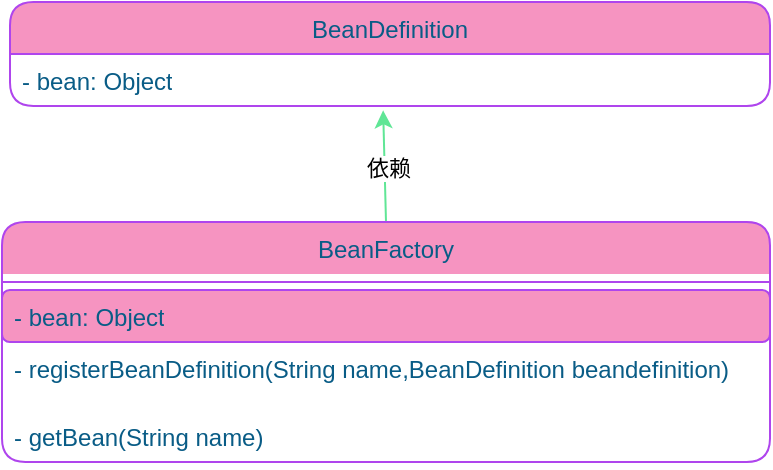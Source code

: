 <mxfile version="21.6.1" type="device">
  <diagram name="第 1 页" id="PoqUMuXy_MstU615334a">
    <mxGraphModel dx="918" dy="587" grid="0" gridSize="10" guides="1" tooltips="1" connect="1" arrows="1" fold="1" page="1" pageScale="1" pageWidth="827" pageHeight="1169" background="#ffffff" math="0" shadow="0">
      <root>
        <mxCell id="0" />
        <mxCell id="1" parent="0" />
        <mxCell id="Gok4NgtjIcmaXpCijLfn-15" value="BeanDefinition" style="swimlane;fontStyle=0;align=center;verticalAlign=top;childLayout=stackLayout;horizontal=1;startSize=26;horizontalStack=0;resizeParent=1;resizeParentMax=0;resizeLast=0;collapsible=1;marginBottom=0;fillColor=#F694C1;strokeColor=#AF45ED;whiteSpace=wrap;labelBorderColor=none;strokeWidth=1;points=[[0,0,0,0,0],[0,0.25,0,0,0],[0,0.5,0,0,0],[0,0.75,0,0,0],[0,1,0,0,0],[0.09,1,0,0,0],[0.14,1,0,0,0],[0.17,1,0,0,0],[0.18,1,0,0,0],[0.25,0,0,0,0],[0.25,1,0,0,0],[0.27,1,0,0,0],[0.29,1,0,0,0],[0.33,1,0,0,0],[0.36,1,0,0,0],[0.43,1,0,0,0],[0.45,1,0,0,0],[0.5,0,0,0,0],[0.5,1,0,0,0],[0.55,1,0,0,0],[0.57,1,0,0,0],[0.64,1,0,0,0],[0.67,1,0,0,0],[0.71,1,0,0,0],[0.73,1,0,0,0],[0.75,0,0,0,0],[0.75,1,0,0,0],[0.82,1,0,0,0],[0.83,1,0,0,0],[0.86,1,0,0,0],[0.91,1,0,0,0],[1,0,0,0,0],[1,0.25,0,0,0],[1,0.5,0,0,0],[1,0.75,0,0,0],[1,1,0,0,0]];rounded=1;labelBackgroundColor=none;fontColor=#095C86;" parent="1" vertex="1">
          <mxGeometry x="262" y="80" width="380" height="52" as="geometry">
            <mxRectangle x="254" y="121" width="130" height="30" as="alternateBounds" />
          </mxGeometry>
        </mxCell>
        <mxCell id="Gok4NgtjIcmaXpCijLfn-16" value="- bean: Object" style="text;strokeColor=none;fillColor=none;align=left;verticalAlign=top;spacingLeft=4;spacingRight=4;overflow=hidden;rotatable=0;points=[[0,0.5],[1,0.5]];portConstraint=eastwest;whiteSpace=wrap;labelBorderColor=none;fontStyle=0;rounded=1;labelBackgroundColor=none;fontColor=#095C86;" parent="Gok4NgtjIcmaXpCijLfn-15" vertex="1">
          <mxGeometry y="26" width="380" height="26" as="geometry" />
        </mxCell>
        <mxCell id="PG_ytUh3_s47SWWALbNL-8" style="rounded=1;orthogonalLoop=1;jettySize=auto;html=1;exitX=0.5;exitY=0;exitDx=0;exitDy=0;exitPerimeter=0;entryX=0.491;entryY=1.084;entryDx=0;entryDy=0;entryPerimeter=0;strokeWidth=1;labelBackgroundColor=none;strokeColor=#60E696;fontColor=default;" parent="1" source="Gok4NgtjIcmaXpCijLfn-63" target="Gok4NgtjIcmaXpCijLfn-16" edge="1">
          <mxGeometry relative="1" as="geometry" />
        </mxCell>
        <mxCell id="AZC4j91YAzYp9-6fn-h9-1" value="依赖" style="edgeLabel;html=1;align=center;verticalAlign=middle;resizable=0;points=[];" vertex="1" connectable="0" parent="PG_ytUh3_s47SWWALbNL-8">
          <mxGeometry x="-0.054" y="-1" relative="1" as="geometry">
            <mxPoint y="-1" as="offset" />
          </mxGeometry>
        </mxCell>
        <mxCell id="Gok4NgtjIcmaXpCijLfn-63" value="BeanFactory" style="swimlane;fontStyle=0;align=center;verticalAlign=top;childLayout=stackLayout;horizontal=1;startSize=26;horizontalStack=0;resizeParent=1;resizeParentMax=0;resizeLast=0;collapsible=1;marginBottom=0;fillColor=#F694C1;strokeColor=#AF45ED;whiteSpace=wrap;labelBorderColor=none;swimlaneLine=0;shadow=0;glass=0;rotation=0;direction=east;points=[[0,0,0,0,0],[0,0.25,0,0,0],[0,0.5,0,0,0],[0,0.75,0,0,0],[0,1,0,0,0],[0.09,0,0,0,0],[0.18,0,0,0,0],[0.25,0,0,0,0],[0.25,1,0,0,0],[0.27,0,0,0,0],[0.36,0,0,0,0],[0.45,0,0,0,0],[0.5,0,0,0,0],[0.5,1,0,0,0],[0.55,0,0,0,0],[0.64,0,0,0,0],[0.73,0,0,0,0],[0.75,0,0,0,0],[0.75,1,0,0,0],[0.82,0,0,0,0],[0.91,0,0,0,0],[1,0,0,0,0],[1,0.25,0,0,0],[1,0.5,0,0,0],[1,0.75,0,0,0],[1,1,0,0,0]];movable=1;resizable=1;rotatable=1;deletable=1;editable=1;locked=0;connectable=1;rounded=1;labelBackgroundColor=none;fontColor=#095C86;" parent="1" vertex="1">
          <mxGeometry x="258" y="190" width="384" height="120" as="geometry">
            <mxRectangle x="254" y="270" width="110" height="30" as="alternateBounds" />
          </mxGeometry>
        </mxCell>
        <mxCell id="Gok4NgtjIcmaXpCijLfn-65" value="" style="line;strokeWidth=1;fillColor=none;align=left;verticalAlign=middle;spacingTop=-1;spacingLeft=3;spacingRight=3;rotatable=0;labelPosition=right;points=[];portConstraint=eastwest;strokeColor=#AF45ED;whiteSpace=wrap;labelBorderColor=none;fontStyle=0;rounded=1;labelBackgroundColor=none;fontColor=#095C86;" parent="Gok4NgtjIcmaXpCijLfn-63" vertex="1">
          <mxGeometry y="26" width="384" height="8" as="geometry" />
        </mxCell>
        <mxCell id="Gok4NgtjIcmaXpCijLfn-64" value="- bean: Object" style="text;strokeColor=#AF45ED;fillColor=#F694C1;align=left;verticalAlign=top;spacingLeft=4;spacingRight=4;overflow=hidden;rotatable=1;points=[[0,0.5],[1,0.5]];portConstraint=eastwest;whiteSpace=wrap;labelBorderColor=none;fontStyle=0;movable=1;resizable=1;deletable=1;editable=1;locked=0;connectable=1;rounded=1;labelBackgroundColor=none;fontColor=#095C86;" parent="Gok4NgtjIcmaXpCijLfn-63" vertex="1">
          <mxGeometry y="34" width="384" height="26" as="geometry" />
        </mxCell>
        <mxCell id="Gok4NgtjIcmaXpCijLfn-68" value="- registerBeanDefinition(String name,BeanDefinition beandefinition)" style="text;strokeColor=none;fillColor=none;align=left;verticalAlign=top;spacingLeft=4;spacingRight=4;overflow=hidden;rotatable=0;points=[[0,0.5],[1,0.5]];portConstraint=eastwest;whiteSpace=wrap;labelBorderColor=none;fontStyle=0;rounded=1;labelBackgroundColor=none;fontColor=#095C86;" parent="Gok4NgtjIcmaXpCijLfn-63" vertex="1">
          <mxGeometry y="60" width="384" height="34" as="geometry" />
        </mxCell>
        <mxCell id="Gok4NgtjIcmaXpCijLfn-66" value="- getBean(String name)" style="text;strokeColor=none;fillColor=none;align=left;verticalAlign=top;spacingLeft=4;spacingRight=4;overflow=hidden;rotatable=0;points=[[0,0.5],[1,0.5]];portConstraint=eastwest;whiteSpace=wrap;labelBorderColor=none;fontStyle=0;rounded=1;labelBackgroundColor=none;fontColor=#095C86;" parent="Gok4NgtjIcmaXpCijLfn-63" vertex="1">
          <mxGeometry y="94" width="384" height="26" as="geometry" />
        </mxCell>
      </root>
    </mxGraphModel>
  </diagram>
</mxfile>
